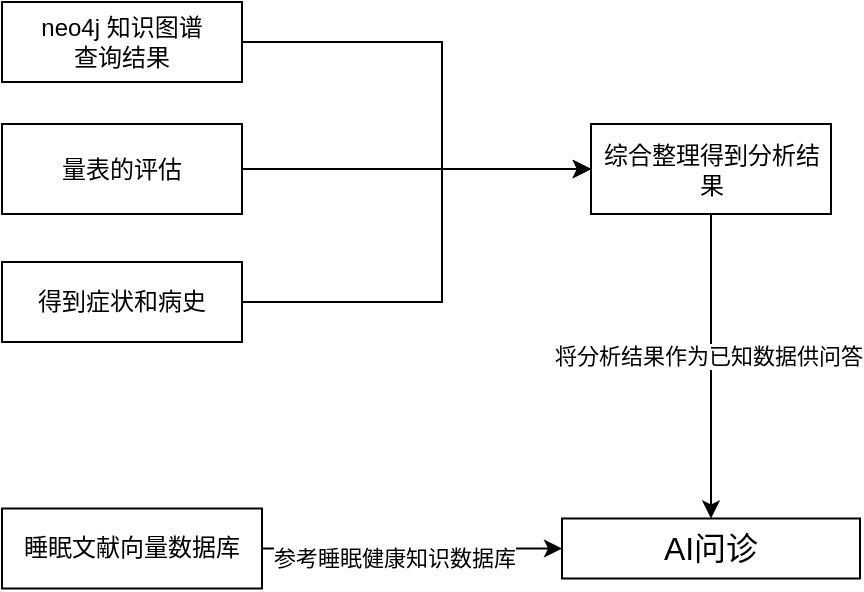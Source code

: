 <mxfile version="24.4.0" type="device">
  <diagram name="第 1 页" id="9DJKsH8oNxRj0c7MGwzA">
    <mxGraphModel dx="964" dy="676" grid="1" gridSize="10" guides="1" tooltips="1" connect="1" arrows="1" fold="1" page="1" pageScale="1" pageWidth="827" pageHeight="1169" math="0" shadow="0">
      <root>
        <mxCell id="0" />
        <mxCell id="1" parent="0" />
        <mxCell id="fq9c-w7qRF0JqducomCq-52" value="&lt;span style=&quot;font-size: 16px;&quot;&gt;AI问诊&lt;/span&gt;" style="rounded=0;whiteSpace=wrap;html=1;" parent="1" vertex="1">
          <mxGeometry x="300" y="598.25" width="149" height="30" as="geometry" />
        </mxCell>
        <mxCell id="fq9c-w7qRF0JqducomCq-34" style="edgeStyle=orthogonalEdgeStyle;rounded=0;orthogonalLoop=1;jettySize=auto;html=1;exitX=1;exitY=0.5;exitDx=0;exitDy=0;entryX=0;entryY=0.5;entryDx=0;entryDy=0;" parent="1" source="fq9c-w7qRF0JqducomCq-11" target="fq9c-w7qRF0JqducomCq-24" edge="1">
          <mxGeometry relative="1" as="geometry">
            <Array as="points">
              <mxPoint x="240" y="360" />
              <mxPoint x="240" y="424" />
            </Array>
          </mxGeometry>
        </mxCell>
        <mxCell id="EGvbU2kp5TG46oHHmqM8-4" style="edgeStyle=orthogonalEdgeStyle;rounded=0;orthogonalLoop=1;jettySize=auto;html=1;exitX=1;exitY=0.5;exitDx=0;exitDy=0;" edge="1" parent="1" source="fq9c-w7qRF0JqducomCq-11">
          <mxGeometry relative="1" as="geometry">
            <mxPoint x="140" y="360" as="targetPoint" />
          </mxGeometry>
        </mxCell>
        <mxCell id="fq9c-w7qRF0JqducomCq-11" value="neo4j 知识图谱&lt;div&gt;查询结果&lt;/div&gt;" style="rounded=0;whiteSpace=wrap;html=1;" parent="1" vertex="1">
          <mxGeometry x="20" y="340" width="120" height="40" as="geometry" />
        </mxCell>
        <mxCell id="EGvbU2kp5TG46oHHmqM8-1" style="edgeStyle=orthogonalEdgeStyle;rounded=0;orthogonalLoop=1;jettySize=auto;html=1;exitX=1;exitY=0.5;exitDx=0;exitDy=0;" edge="1" parent="1" source="fq9c-w7qRF0JqducomCq-14" target="fq9c-w7qRF0JqducomCq-24">
          <mxGeometry relative="1" as="geometry" />
        </mxCell>
        <mxCell id="fq9c-w7qRF0JqducomCq-14" value="量表的评估" style="rounded=0;whiteSpace=wrap;html=1;" parent="1" vertex="1">
          <mxGeometry x="20" y="401" width="120" height="45" as="geometry" />
        </mxCell>
        <mxCell id="fq9c-w7qRF0JqducomCq-38" style="edgeStyle=orthogonalEdgeStyle;rounded=0;orthogonalLoop=1;jettySize=auto;html=1;exitX=1;exitY=0.5;exitDx=0;exitDy=0;entryX=0;entryY=0.5;entryDx=0;entryDy=0;" parent="1" source="fq9c-w7qRF0JqducomCq-21" target="fq9c-w7qRF0JqducomCq-24" edge="1">
          <mxGeometry relative="1" as="geometry">
            <Array as="points">
              <mxPoint x="240" y="490" />
              <mxPoint x="240" y="424" />
            </Array>
          </mxGeometry>
        </mxCell>
        <mxCell id="fq9c-w7qRF0JqducomCq-21" value="得到症状和病史" style="rounded=0;whiteSpace=wrap;html=1;" parent="1" vertex="1">
          <mxGeometry x="20" y="470" width="120" height="40" as="geometry" />
        </mxCell>
        <mxCell id="EGvbU2kp5TG46oHHmqM8-10" style="edgeStyle=orthogonalEdgeStyle;rounded=0;orthogonalLoop=1;jettySize=auto;html=1;exitX=0.5;exitY=1;exitDx=0;exitDy=0;" edge="1" parent="1" source="fq9c-w7qRF0JqducomCq-24" target="fq9c-w7qRF0JqducomCq-52">
          <mxGeometry relative="1" as="geometry" />
        </mxCell>
        <mxCell id="EGvbU2kp5TG46oHHmqM8-11" value="将分析结果作为已知数据供问答" style="edgeLabel;html=1;align=center;verticalAlign=middle;resizable=0;points=[];" vertex="1" connectable="0" parent="EGvbU2kp5TG46oHHmqM8-10">
          <mxGeometry x="-0.075" y="-2" relative="1" as="geometry">
            <mxPoint as="offset" />
          </mxGeometry>
        </mxCell>
        <mxCell id="fq9c-w7qRF0JqducomCq-24" value="综合整理得到分析结果" style="rounded=0;whiteSpace=wrap;html=1;" parent="1" vertex="1">
          <mxGeometry x="314.5" y="401" width="120" height="45" as="geometry" />
        </mxCell>
        <mxCell id="EGvbU2kp5TG46oHHmqM8-8" style="edgeStyle=orthogonalEdgeStyle;rounded=0;orthogonalLoop=1;jettySize=auto;html=1;exitX=1;exitY=0.5;exitDx=0;exitDy=0;entryX=0;entryY=0.5;entryDx=0;entryDy=0;" edge="1" parent="1" source="fq9c-w7qRF0JqducomCq-42" target="fq9c-w7qRF0JqducomCq-52">
          <mxGeometry relative="1" as="geometry" />
        </mxCell>
        <mxCell id="EGvbU2kp5TG46oHHmqM8-9" value="参考睡眠健康知识数据库" style="edgeLabel;html=1;align=center;verticalAlign=middle;resizable=0;points=[];" vertex="1" connectable="0" parent="EGvbU2kp5TG46oHHmqM8-8">
          <mxGeometry x="-0.127" y="-4" relative="1" as="geometry">
            <mxPoint as="offset" />
          </mxGeometry>
        </mxCell>
        <mxCell id="fq9c-w7qRF0JqducomCq-42" value="睡眠文献向量数据库" style="rounded=0;whiteSpace=wrap;html=1;" parent="1" vertex="1">
          <mxGeometry x="20" y="593.25" width="130" height="40" as="geometry" />
        </mxCell>
      </root>
    </mxGraphModel>
  </diagram>
</mxfile>
